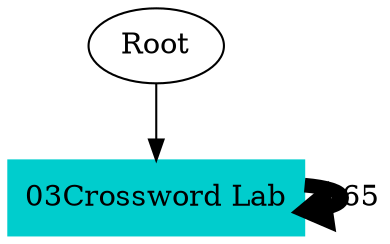 // TS <-> TS
digraph {
	Root
	"03Crossword Lab" [color=cyan3 shape=box style=filled]
		Root -> "03Crossword Lab"
		"03Crossword Lab" -> "03Crossword Lab" [label=65 penwidth=7.02236781303]
}